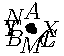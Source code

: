 pair A = dir(90);
pair B = dir(210);
pair C = dir(-30);
pair M = (B+C)/2;
pair N = (A+B)/2;
pair X = N+abs(B-N)*dir(-20);
pair Y = 2*N-X;
pair T = intersectionpoint(M--Y, arc(X, abs(X-B), 120, 220));
pair L = 2*M-T;

draw(A--B--C--cycle, deepcyan);
draw(B--X--T, lightblue);
draw(A--X--M);
draw(A--Y--B);

dot("$A$", A, dir(90));
dot("$B$", B, dir(210));
dot("$C$", C, dir(-30));
dot("$M$", M, dir(-90));
dot("$N$", N, dir(140));
dot("$X$", X, dir(0));
dot("$Y$", Y, dir(180));
dot("$T$", T, dir(180));
dot("$L$", L, dir(-30));

/*
    Source: ISL 2007 G2
    Points: A B C M X N Y T L
    Item: A X M B Y
    Item: Y T M L
    Item: X N Y

    Text: $N$ is the midpoint Of $AB$
    Text: $Y$ is the reflection of $X$ over $N$
    Text: $L$ is the reflection of $T$ over $M$
*/
